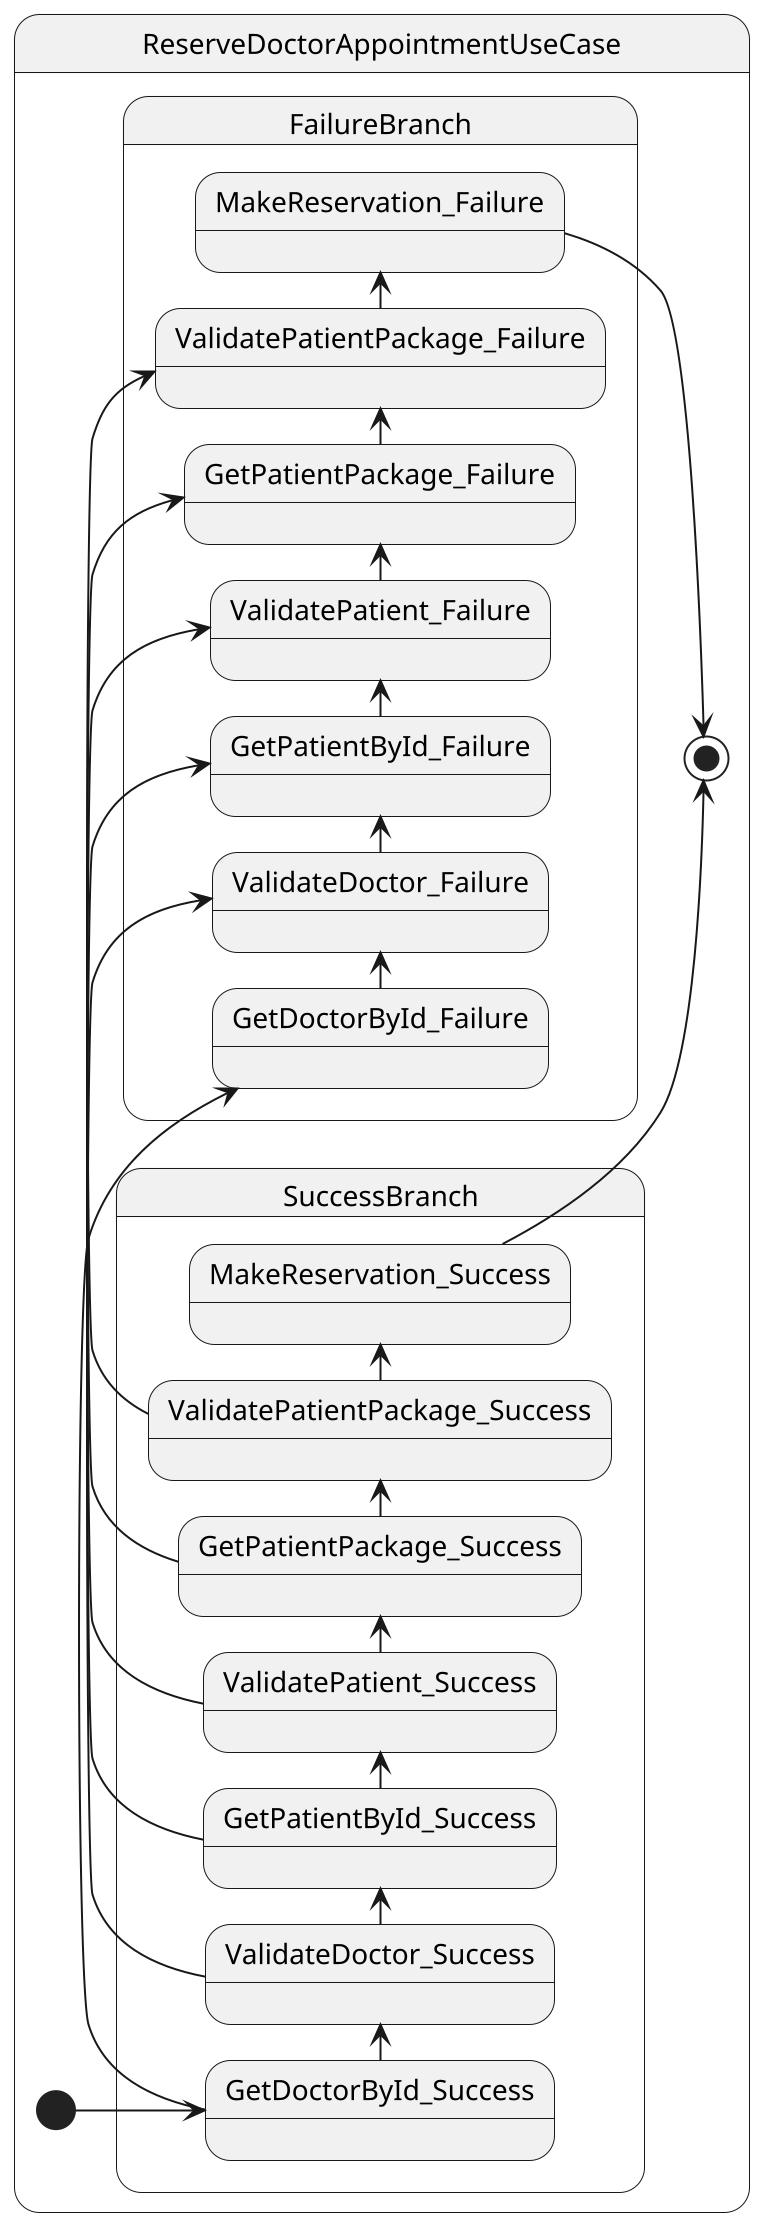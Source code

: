 @startuml rop_usecase
scale 2
left to right direction


state ReserveDoctorAppointmentUseCase {

  state SuccessBranch {
    state GetDoctorById_Success
    state ValidateDoctor_Success
    state GetPatientById_Success
    state ValidatePatient_Success
    state GetPatientPackage_Success
    state ValidatePatientPackage_Success
    state MakeReservation_Success
  }

  state FailureBranch {
    state GetDoctorById_Failure
    state ValidateDoctor_Failure
    state GetPatientById_Failure
    state ValidatePatient_Failure
    state GetPatientPackage_Failure
    state ValidatePatientPackage_Failure
    state MakeReservation_Failure
  }

  [*] --> GetDoctorById_Success
  GetDoctorById_Success -> ValidateDoctor_Success
  GetDoctorById_Success -> GetDoctorById_Failure
  GetDoctorById_Failure -> ValidateDoctor_Failure

  ValidateDoctor_Success -> GetPatientById_Success
  ValidateDoctor_Success -> ValidateDoctor_Failure
  ValidateDoctor_Failure -> GetPatientById_Failure

  GetPatientById_Success -> ValidatePatient_Success
  GetPatientById_Success -> GetPatientById_Failure
  GetPatientById_Failure -> ValidatePatient_Failure

  ValidatePatient_Success -> GetPatientPackage_Success
  ValidatePatient_Success -> ValidatePatient_Failure
  ValidatePatient_Failure -> GetPatientPackage_Failure

  GetPatientPackage_Success -> ValidatePatientPackage_Success
  GetPatientPackage_Success -> GetPatientPackage_Failure
  GetPatientPackage_Failure -> ValidatePatientPackage_Failure

  ValidatePatientPackage_Success -> MakeReservation_Success
  ValidatePatientPackage_Success -> ValidatePatientPackage_Failure
  ValidatePatientPackage_Failure -> MakeReservation_Failure

  MakeReservation_Success --> [*]
  MakeReservation_Failure --> [*]
}

@enduml